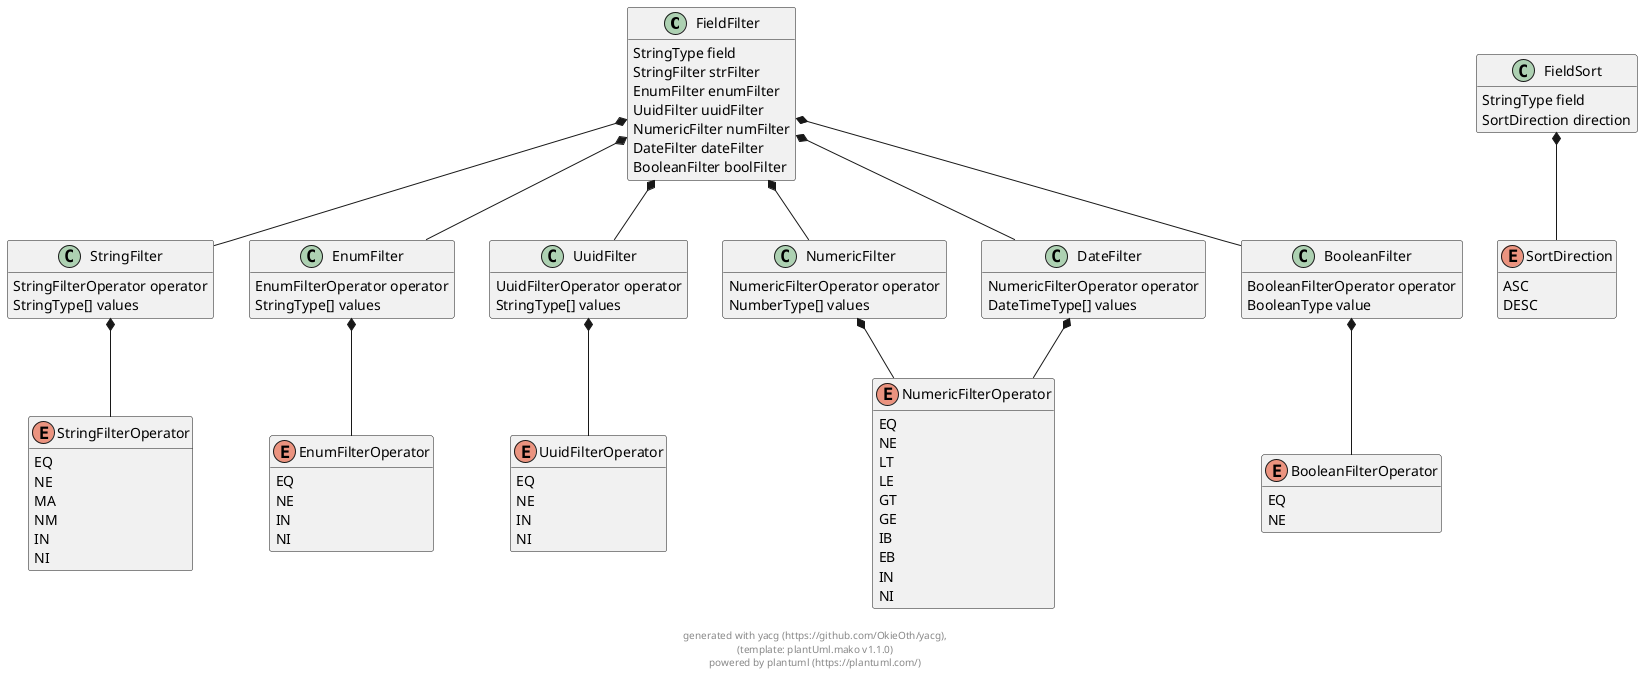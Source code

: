 
@startuml
hide empty methods

class FieldFilter {
        StringType field
        StringFilter strFilter
        EnumFilter enumFilter
        UuidFilter uuidFilter
        NumericFilter numFilter
        DateFilter dateFilter
        BooleanFilter boolFilter
}


class StringFilter {
        StringFilterOperator operator
        StringType[] values
}


class EnumFilter {
        EnumFilterOperator operator
        StringType[] values
}


class UuidFilter {
        UuidFilterOperator operator
        StringType[] values
}


class NumericFilter {
        NumericFilterOperator operator
        NumberType[] values
}


class DateFilter {
        NumericFilterOperator operator
        DateTimeType[] values
}


class BooleanFilter {
        BooleanFilterOperator operator
        BooleanType value
}


enum NumericFilterOperator {
    EQ
    NE
    LT
    LE
    GT
    GE
    IB
    EB
    IN
    NI
}


enum StringFilterOperator {
    EQ
    NE
    MA
    NM
    IN
    NI
}


enum EnumFilterOperator {
    EQ
    NE
    IN
    NI
}


enum UuidFilterOperator {
    EQ
    NE
    IN
    NI
}


enum BooleanFilterOperator {
    EQ
    NE
}


enum SortDirection {
    ASC
    DESC
}


class FieldSort {
        StringType field
        SortDirection direction
}



    

FieldFilter  *--  StringFilter
            

FieldFilter  *--  EnumFilter
            

FieldFilter  *--  UuidFilter
            

FieldFilter  *--  NumericFilter
            

FieldFilter  *--  DateFilter
            

FieldFilter  *--  BooleanFilter
            

    
StringFilter  *--  StringFilterOperator
            


    
EnumFilter  *--  EnumFilterOperator
            


    
UuidFilter  *--  UuidFilterOperator
            


    
NumericFilter  *--  NumericFilterOperator
            


    
DateFilter  *--  NumericFilterOperator
            


    
BooleanFilter  *--  BooleanFilterOperator
            


    
    
    
    
    
    
    

FieldSort  *--  SortDirection
            


footer \ngenerated with yacg (https://github.com/OkieOth/yacg),\n(template: plantUml.mako v1.1.0)\npowered by plantuml (https://plantuml.com/)
@enduml